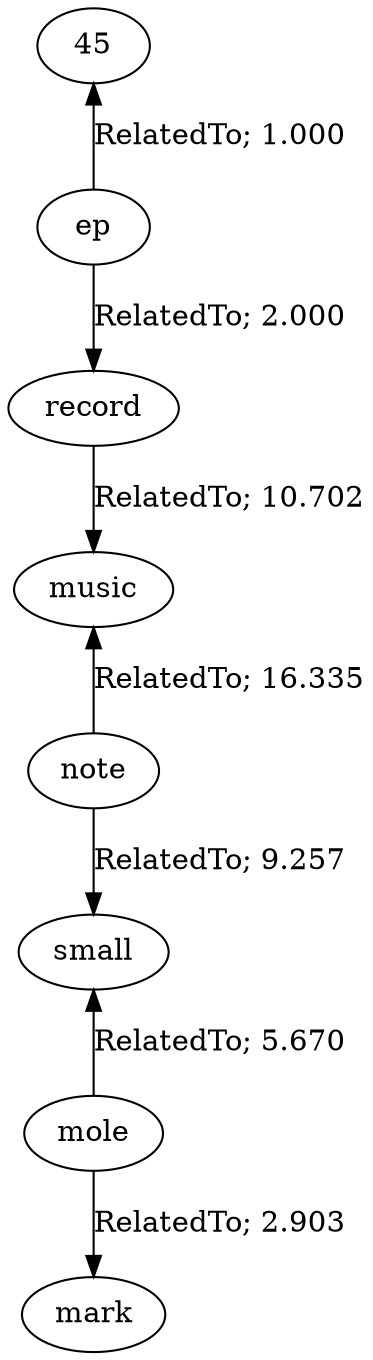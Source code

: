 // The path the concepts from "45" to "mark".Path Length: 7; Weight Sum: 47.86788402157485; Average Weight: 6.838269145939265
digraph "9_b---45-mark---PLen7_WSum47.868_WAvg6.838" {
	0 [label=45]
	1 [label=ep]
	2 [label=record]
	3 [label=music]
	4 [label=note]
	5 [label=small]
	6 [label=mole]
	7 [label=mark]
	0 -> 1 [label="RelatedTo; 1.000" dir=back weight=1.000]
	1 -> 2 [label="RelatedTo; 2.000" dir=forward weight=2.000]
	2 -> 3 [label="RelatedTo; 10.702" dir=forward weight=10.702]
	3 -> 4 [label="RelatedTo; 16.335" dir=back weight=16.335]
	4 -> 5 [label="RelatedTo; 9.257" dir=forward weight=9.257]
	5 -> 6 [label="RelatedTo; 5.670" dir=back weight=5.670]
	6 -> 7 [label="RelatedTo; 2.903" dir=forward weight=2.903]
}
